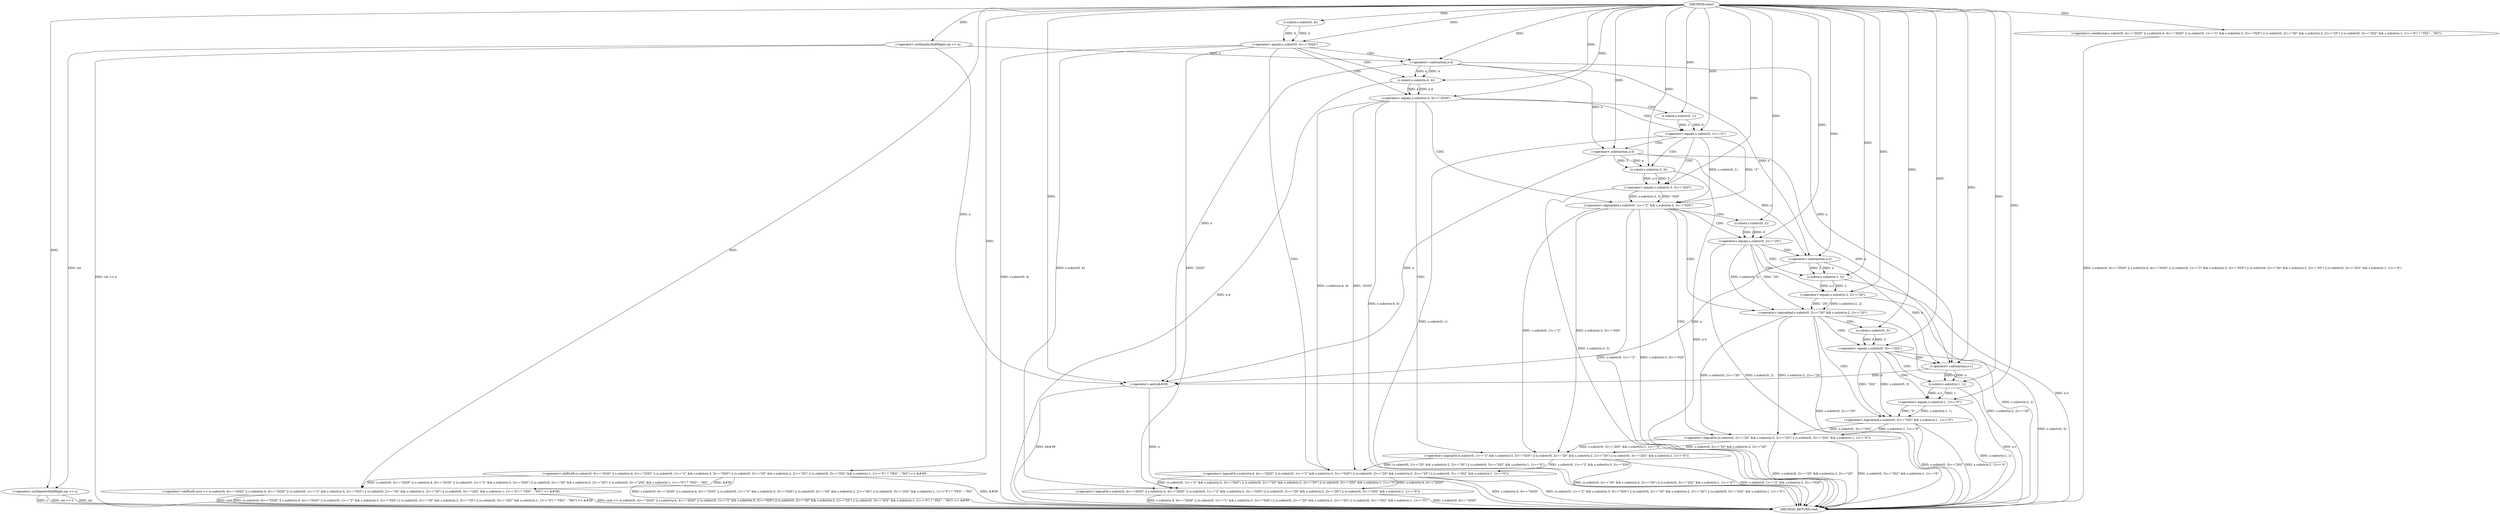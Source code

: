 digraph "solve" {  
"1000101" [label = "(METHOD,solve)" ]
"1000177" [label = "(METHOD_RETURN,void)" ]
"1000104" [label = "(<operator>.arithmeticShiftRight,cin >> n)" ]
"1000108" [label = "(<operator>.arithmeticShiftRight,cin >> s)" ]
"1000111" [label = "(<operator>.shiftLeft,cout << (s.substr(0, 4)==\"2020\" || s.substr(n-4, 4)==\"2020\" || (s.substr(0, 1)==\"2\" && s.substr(n-3, 3)==\"020\") || (s.substr(0, 2)==\"20\" && s.substr(n-2, 2)==\"20\") || (s.substr(0, 3)==\"202\" && s.substr(n-1, 1)==\"0\") ? \"YES\" : \"NO\") << &#39)" ]
"1000174" [label = "(<operator>.and,n&#39)" ]
"1000113" [label = "(<operator>.shiftLeft,(s.substr(0, 4)==\"2020\" || s.substr(n-4, 4)==\"2020\" || (s.substr(0, 1)==\"2\" && s.substr(n-3, 3)==\"020\") || (s.substr(0, 2)==\"20\" && s.substr(n-2, 2)==\"20\") || (s.substr(0, 3)==\"202\" && s.substr(n-1, 1)==\"0\") ? \"YES\" : \"NO\") << &#39)" ]
"1000114" [label = "(<operator>.conditional,s.substr(0, 4)==\"2020\" || s.substr(n-4, 4)==\"2020\" || (s.substr(0, 1)==\"2\" && s.substr(n-3, 3)==\"020\") || (s.substr(0, 2)==\"20\" && s.substr(n-2, 2)==\"20\") || (s.substr(0, 3)==\"202\" && s.substr(n-1, 1)==\"0\") ? \"YES\" : \"NO\")" ]
"1000115" [label = "(<operator>.logicalOr,s.substr(0, 4)==\"2020\" || s.substr(n-4, 4)==\"2020\" || (s.substr(0, 1)==\"2\" && s.substr(n-3, 3)==\"020\") || (s.substr(0, 2)==\"20\" && s.substr(n-2, 2)==\"20\") || (s.substr(0, 3)==\"202\" && s.substr(n-1, 1)==\"0\"))" ]
"1000116" [label = "(<operator>.equals,s.substr(0, 4)==\"2020\")" ]
"1000121" [label = "(<operator>.logicalOr,s.substr(n-4, 4)==\"2020\" || (s.substr(0, 1)==\"2\" && s.substr(n-3, 3)==\"020\") || (s.substr(0, 2)==\"20\" && s.substr(n-2, 2)==\"20\") || (s.substr(0, 3)==\"202\" && s.substr(n-1, 1)==\"0\"))" ]
"1000117" [label = "(s.substr,s.substr(0, 4))" ]
"1000122" [label = "(<operator>.equals,s.substr(n-4, 4)==\"2020\")" ]
"1000129" [label = "(<operator>.logicalOr,(s.substr(0, 1)==\"2\" && s.substr(n-3, 3)==\"020\") || (s.substr(0, 2)==\"20\" && s.substr(n-2, 2)==\"20\") || (s.substr(0, 3)==\"202\" && s.substr(n-1, 1)==\"0\"))" ]
"1000123" [label = "(s.substr,s.substr(n-4, 4))" ]
"1000130" [label = "(<operator>.logicalAnd,s.substr(0, 1)==\"2\" && s.substr(n-3, 3)==\"020\")" ]
"1000143" [label = "(<operator>.logicalOr,(s.substr(0, 2)==\"20\" && s.substr(n-2, 2)==\"20\") || (s.substr(0, 3)==\"202\" && s.substr(n-1, 1)==\"0\"))" ]
"1000124" [label = "(<operator>.subtraction,n-4)" ]
"1000131" [label = "(<operator>.equals,s.substr(0, 1)==\"2\")" ]
"1000136" [label = "(<operator>.equals,s.substr(n-3, 3)==\"020\")" ]
"1000144" [label = "(<operator>.logicalAnd,s.substr(0, 2)==\"20\" && s.substr(n-2, 2)==\"20\")" ]
"1000157" [label = "(<operator>.logicalAnd,s.substr(0, 3)==\"202\" && s.substr(n-1, 1)==\"0\")" ]
"1000132" [label = "(s.substr,s.substr(0, 1))" ]
"1000137" [label = "(s.substr,s.substr(n-3, 3))" ]
"1000145" [label = "(<operator>.equals,s.substr(0, 2)==\"20\")" ]
"1000150" [label = "(<operator>.equals,s.substr(n-2, 2)==\"20\")" ]
"1000158" [label = "(<operator>.equals,s.substr(0, 3)==\"202\")" ]
"1000163" [label = "(<operator>.equals,s.substr(n-1, 1)==\"0\")" ]
"1000138" [label = "(<operator>.subtraction,n-3)" ]
"1000146" [label = "(s.substr,s.substr(0, 2))" ]
"1000151" [label = "(s.substr,s.substr(n-2, 2))" ]
"1000159" [label = "(s.substr,s.substr(0, 3))" ]
"1000164" [label = "(s.substr,s.substr(n-1, 1))" ]
"1000152" [label = "(<operator>.subtraction,n-2)" ]
"1000165" [label = "(<operator>.subtraction,n-1)" ]
  "1000104" -> "1000177"  [ label = "DDG: cin >> n"] 
  "1000108" -> "1000177"  [ label = "DDG: cin"] 
  "1000108" -> "1000177"  [ label = "DDG: s"] 
  "1000108" -> "1000177"  [ label = "DDG: cin >> s"] 
  "1000116" -> "1000177"  [ label = "DDG: s.substr(0, 4)"] 
  "1000115" -> "1000177"  [ label = "DDG: s.substr(0, 4)==\"2020\""] 
  "1000123" -> "1000177"  [ label = "DDG: n-4"] 
  "1000122" -> "1000177"  [ label = "DDG: s.substr(n-4, 4)"] 
  "1000121" -> "1000177"  [ label = "DDG: s.substr(n-4, 4)==\"2020\""] 
  "1000131" -> "1000177"  [ label = "DDG: s.substr(0, 1)"] 
  "1000130" -> "1000177"  [ label = "DDG: s.substr(0, 1)==\"2\""] 
  "1000137" -> "1000177"  [ label = "DDG: n-3"] 
  "1000136" -> "1000177"  [ label = "DDG: s.substr(n-3, 3)"] 
  "1000130" -> "1000177"  [ label = "DDG: s.substr(n-3, 3)==\"020\""] 
  "1000129" -> "1000177"  [ label = "DDG: s.substr(0, 1)==\"2\" && s.substr(n-3, 3)==\"020\""] 
  "1000145" -> "1000177"  [ label = "DDG: s.substr(0, 2)"] 
  "1000144" -> "1000177"  [ label = "DDG: s.substr(0, 2)==\"20\""] 
  "1000151" -> "1000177"  [ label = "DDG: n-2"] 
  "1000150" -> "1000177"  [ label = "DDG: s.substr(n-2, 2)"] 
  "1000144" -> "1000177"  [ label = "DDG: s.substr(n-2, 2)==\"20\""] 
  "1000143" -> "1000177"  [ label = "DDG: s.substr(0, 2)==\"20\" && s.substr(n-2, 2)==\"20\""] 
  "1000158" -> "1000177"  [ label = "DDG: s.substr(0, 3)"] 
  "1000157" -> "1000177"  [ label = "DDG: s.substr(0, 3)==\"202\""] 
  "1000164" -> "1000177"  [ label = "DDG: n-1"] 
  "1000163" -> "1000177"  [ label = "DDG: s.substr(n-1, 1)"] 
  "1000157" -> "1000177"  [ label = "DDG: s.substr(n-1, 1)==\"0\""] 
  "1000143" -> "1000177"  [ label = "DDG: s.substr(0, 3)==\"202\" && s.substr(n-1, 1)==\"0\""] 
  "1000129" -> "1000177"  [ label = "DDG: (s.substr(0, 2)==\"20\" && s.substr(n-2, 2)==\"20\") || (s.substr(0, 3)==\"202\" && s.substr(n-1, 1)==\"0\")"] 
  "1000121" -> "1000177"  [ label = "DDG: (s.substr(0, 1)==\"2\" && s.substr(n-3, 3)==\"020\") || (s.substr(0, 2)==\"20\" && s.substr(n-2, 2)==\"20\") || (s.substr(0, 3)==\"202\" && s.substr(n-1, 1)==\"0\")"] 
  "1000115" -> "1000177"  [ label = "DDG: s.substr(n-4, 4)==\"2020\" || (s.substr(0, 1)==\"2\" && s.substr(n-3, 3)==\"020\") || (s.substr(0, 2)==\"20\" && s.substr(n-2, 2)==\"20\") || (s.substr(0, 3)==\"202\" && s.substr(n-1, 1)==\"0\")"] 
  "1000114" -> "1000177"  [ label = "DDG: s.substr(0, 4)==\"2020\" || s.substr(n-4, 4)==\"2020\" || (s.substr(0, 1)==\"2\" && s.substr(n-3, 3)==\"020\") || (s.substr(0, 2)==\"20\" && s.substr(n-2, 2)==\"20\") || (s.substr(0, 3)==\"202\" && s.substr(n-1, 1)==\"0\")"] 
  "1000113" -> "1000177"  [ label = "DDG: s.substr(0, 4)==\"2020\" || s.substr(n-4, 4)==\"2020\" || (s.substr(0, 1)==\"2\" && s.substr(n-3, 3)==\"020\") || (s.substr(0, 2)==\"20\" && s.substr(n-2, 2)==\"20\") || (s.substr(0, 3)==\"202\" && s.substr(n-1, 1)==\"0\") ? \"YES\" : \"NO\""] 
  "1000113" -> "1000177"  [ label = "DDG: &#39"] 
  "1000111" -> "1000177"  [ label = "DDG: (s.substr(0, 4)==\"2020\" || s.substr(n-4, 4)==\"2020\" || (s.substr(0, 1)==\"2\" && s.substr(n-3, 3)==\"020\") || (s.substr(0, 2)==\"20\" && s.substr(n-2, 2)==\"20\") || (s.substr(0, 3)==\"202\" && s.substr(n-1, 1)==\"0\") ? \"YES\" : \"NO\") << &#39"] 
  "1000111" -> "1000177"  [ label = "DDG: cout << (s.substr(0, 4)==\"2020\" || s.substr(n-4, 4)==\"2020\" || (s.substr(0, 1)==\"2\" && s.substr(n-3, 3)==\"020\") || (s.substr(0, 2)==\"20\" && s.substr(n-2, 2)==\"20\") || (s.substr(0, 3)==\"202\" && s.substr(n-1, 1)==\"0\") ? \"YES\" : \"NO\") << &#39"] 
  "1000174" -> "1000177"  [ label = "DDG: n"] 
  "1000174" -> "1000177"  [ label = "DDG: n&#39"] 
  "1000111" -> "1000177"  [ label = "DDG: cout"] 
  "1000101" -> "1000104"  [ label = "DDG: "] 
  "1000104" -> "1000108"  [ label = "DDG: cin"] 
  "1000101" -> "1000108"  [ label = "DDG: "] 
  "1000101" -> "1000111"  [ label = "DDG: "] 
  "1000113" -> "1000111"  [ label = "DDG: &#39"] 
  "1000113" -> "1000111"  [ label = "DDG: s.substr(0, 4)==\"2020\" || s.substr(n-4, 4)==\"2020\" || (s.substr(0, 1)==\"2\" && s.substr(n-3, 3)==\"020\") || (s.substr(0, 2)==\"20\" && s.substr(n-2, 2)==\"20\") || (s.substr(0, 3)==\"202\" && s.substr(n-1, 1)==\"0\") ? \"YES\" : \"NO\""] 
  "1000104" -> "1000174"  [ label = "DDG: n"] 
  "1000124" -> "1000174"  [ label = "DDG: n"] 
  "1000138" -> "1000174"  [ label = "DDG: n"] 
  "1000152" -> "1000174"  [ label = "DDG: n"] 
  "1000165" -> "1000174"  [ label = "DDG: n"] 
  "1000101" -> "1000174"  [ label = "DDG: "] 
  "1000101" -> "1000113"  [ label = "DDG: "] 
  "1000101" -> "1000114"  [ label = "DDG: "] 
  "1000116" -> "1000115"  [ label = "DDG: \"2020\""] 
  "1000116" -> "1000115"  [ label = "DDG: s.substr(0, 4)"] 
  "1000121" -> "1000115"  [ label = "DDG: (s.substr(0, 1)==\"2\" && s.substr(n-3, 3)==\"020\") || (s.substr(0, 2)==\"20\" && s.substr(n-2, 2)==\"20\") || (s.substr(0, 3)==\"202\" && s.substr(n-1, 1)==\"0\")"] 
  "1000121" -> "1000115"  [ label = "DDG: s.substr(n-4, 4)==\"2020\""] 
  "1000117" -> "1000116"  [ label = "DDG: 0"] 
  "1000117" -> "1000116"  [ label = "DDG: 4"] 
  "1000101" -> "1000116"  [ label = "DDG: "] 
  "1000122" -> "1000121"  [ label = "DDG: \"2020\""] 
  "1000122" -> "1000121"  [ label = "DDG: s.substr(n-4, 4)"] 
  "1000129" -> "1000121"  [ label = "DDG: (s.substr(0, 2)==\"20\" && s.substr(n-2, 2)==\"20\") || (s.substr(0, 3)==\"202\" && s.substr(n-1, 1)==\"0\")"] 
  "1000129" -> "1000121"  [ label = "DDG: s.substr(0, 1)==\"2\" && s.substr(n-3, 3)==\"020\""] 
  "1000101" -> "1000117"  [ label = "DDG: "] 
  "1000123" -> "1000122"  [ label = "DDG: n-4"] 
  "1000123" -> "1000122"  [ label = "DDG: 4"] 
  "1000101" -> "1000122"  [ label = "DDG: "] 
  "1000130" -> "1000129"  [ label = "DDG: s.substr(n-3, 3)==\"020\""] 
  "1000130" -> "1000129"  [ label = "DDG: s.substr(0, 1)==\"2\""] 
  "1000143" -> "1000129"  [ label = "DDG: s.substr(0, 2)==\"20\" && s.substr(n-2, 2)==\"20\""] 
  "1000143" -> "1000129"  [ label = "DDG: s.substr(0, 3)==\"202\" && s.substr(n-1, 1)==\"0\""] 
  "1000124" -> "1000123"  [ label = "DDG: n"] 
  "1000124" -> "1000123"  [ label = "DDG: 4"] 
  "1000101" -> "1000123"  [ label = "DDG: "] 
  "1000131" -> "1000130"  [ label = "DDG: s.substr(0, 1)"] 
  "1000131" -> "1000130"  [ label = "DDG: \"2\""] 
  "1000136" -> "1000130"  [ label = "DDG: \"020\""] 
  "1000136" -> "1000130"  [ label = "DDG: s.substr(n-3, 3)"] 
  "1000144" -> "1000143"  [ label = "DDG: s.substr(0, 2)==\"20\""] 
  "1000144" -> "1000143"  [ label = "DDG: s.substr(n-2, 2)==\"20\""] 
  "1000157" -> "1000143"  [ label = "DDG: s.substr(n-1, 1)==\"0\""] 
  "1000157" -> "1000143"  [ label = "DDG: s.substr(0, 3)==\"202\""] 
  "1000104" -> "1000124"  [ label = "DDG: n"] 
  "1000101" -> "1000124"  [ label = "DDG: "] 
  "1000132" -> "1000131"  [ label = "DDG: 0"] 
  "1000132" -> "1000131"  [ label = "DDG: 1"] 
  "1000101" -> "1000131"  [ label = "DDG: "] 
  "1000137" -> "1000136"  [ label = "DDG: 3"] 
  "1000137" -> "1000136"  [ label = "DDG: n-3"] 
  "1000101" -> "1000136"  [ label = "DDG: "] 
  "1000145" -> "1000144"  [ label = "DDG: s.substr(0, 2)"] 
  "1000145" -> "1000144"  [ label = "DDG: \"20\""] 
  "1000150" -> "1000144"  [ label = "DDG: \"20\""] 
  "1000150" -> "1000144"  [ label = "DDG: s.substr(n-2, 2)"] 
  "1000158" -> "1000157"  [ label = "DDG: \"202\""] 
  "1000158" -> "1000157"  [ label = "DDG: s.substr(0, 3)"] 
  "1000163" -> "1000157"  [ label = "DDG: s.substr(n-1, 1)"] 
  "1000163" -> "1000157"  [ label = "DDG: \"0\""] 
  "1000101" -> "1000132"  [ label = "DDG: "] 
  "1000138" -> "1000137"  [ label = "DDG: n"] 
  "1000138" -> "1000137"  [ label = "DDG: 3"] 
  "1000101" -> "1000137"  [ label = "DDG: "] 
  "1000146" -> "1000145"  [ label = "DDG: 2"] 
  "1000146" -> "1000145"  [ label = "DDG: 0"] 
  "1000101" -> "1000145"  [ label = "DDG: "] 
  "1000151" -> "1000150"  [ label = "DDG: 2"] 
  "1000151" -> "1000150"  [ label = "DDG: n-2"] 
  "1000101" -> "1000150"  [ label = "DDG: "] 
  "1000159" -> "1000158"  [ label = "DDG: 3"] 
  "1000159" -> "1000158"  [ label = "DDG: 0"] 
  "1000101" -> "1000158"  [ label = "DDG: "] 
  "1000164" -> "1000163"  [ label = "DDG: 1"] 
  "1000164" -> "1000163"  [ label = "DDG: n-1"] 
  "1000101" -> "1000163"  [ label = "DDG: "] 
  "1000124" -> "1000138"  [ label = "DDG: n"] 
  "1000101" -> "1000138"  [ label = "DDG: "] 
  "1000101" -> "1000146"  [ label = "DDG: "] 
  "1000152" -> "1000151"  [ label = "DDG: 2"] 
  "1000152" -> "1000151"  [ label = "DDG: n"] 
  "1000101" -> "1000151"  [ label = "DDG: "] 
  "1000101" -> "1000159"  [ label = "DDG: "] 
  "1000165" -> "1000164"  [ label = "DDG: 1"] 
  "1000165" -> "1000164"  [ label = "DDG: n"] 
  "1000101" -> "1000164"  [ label = "DDG: "] 
  "1000124" -> "1000152"  [ label = "DDG: n"] 
  "1000138" -> "1000152"  [ label = "DDG: n"] 
  "1000101" -> "1000152"  [ label = "DDG: "] 
  "1000124" -> "1000165"  [ label = "DDG: n"] 
  "1000138" -> "1000165"  [ label = "DDG: n"] 
  "1000152" -> "1000165"  [ label = "DDG: n"] 
  "1000101" -> "1000165"  [ label = "DDG: "] 
  "1000116" -> "1000122"  [ label = "CDG: "] 
  "1000116" -> "1000121"  [ label = "CDG: "] 
  "1000116" -> "1000123"  [ label = "CDG: "] 
  "1000116" -> "1000124"  [ label = "CDG: "] 
  "1000122" -> "1000131"  [ label = "CDG: "] 
  "1000122" -> "1000132"  [ label = "CDG: "] 
  "1000122" -> "1000129"  [ label = "CDG: "] 
  "1000122" -> "1000130"  [ label = "CDG: "] 
  "1000130" -> "1000144"  [ label = "CDG: "] 
  "1000130" -> "1000143"  [ label = "CDG: "] 
  "1000130" -> "1000145"  [ label = "CDG: "] 
  "1000130" -> "1000146"  [ label = "CDG: "] 
  "1000131" -> "1000136"  [ label = "CDG: "] 
  "1000131" -> "1000137"  [ label = "CDG: "] 
  "1000131" -> "1000138"  [ label = "CDG: "] 
  "1000144" -> "1000157"  [ label = "CDG: "] 
  "1000144" -> "1000159"  [ label = "CDG: "] 
  "1000144" -> "1000158"  [ label = "CDG: "] 
  "1000145" -> "1000152"  [ label = "CDG: "] 
  "1000145" -> "1000150"  [ label = "CDG: "] 
  "1000145" -> "1000151"  [ label = "CDG: "] 
  "1000158" -> "1000164"  [ label = "CDG: "] 
  "1000158" -> "1000165"  [ label = "CDG: "] 
  "1000158" -> "1000163"  [ label = "CDG: "] 
}
